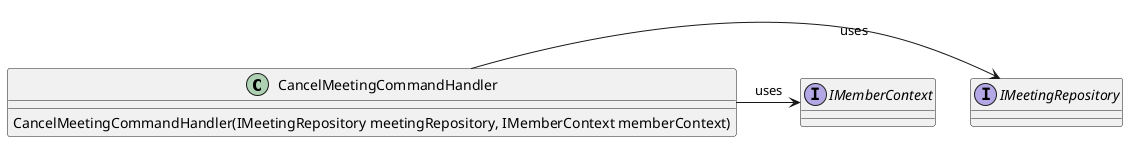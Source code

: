 @startuml Dependency Injection

class "CancelMeetingCommandHandler" {
CancelMeetingCommandHandler(IMeetingRepository meetingRepository, IMemberContext memberContext)
}

interface "IMeetingRepository" {

}

interface "IMemberContext" {

}

"CancelMeetingCommandHandler" -> "IMeetingRepository" : uses
"CancelMeetingCommandHandler" -> "IMemberContext" : uses

@enduml